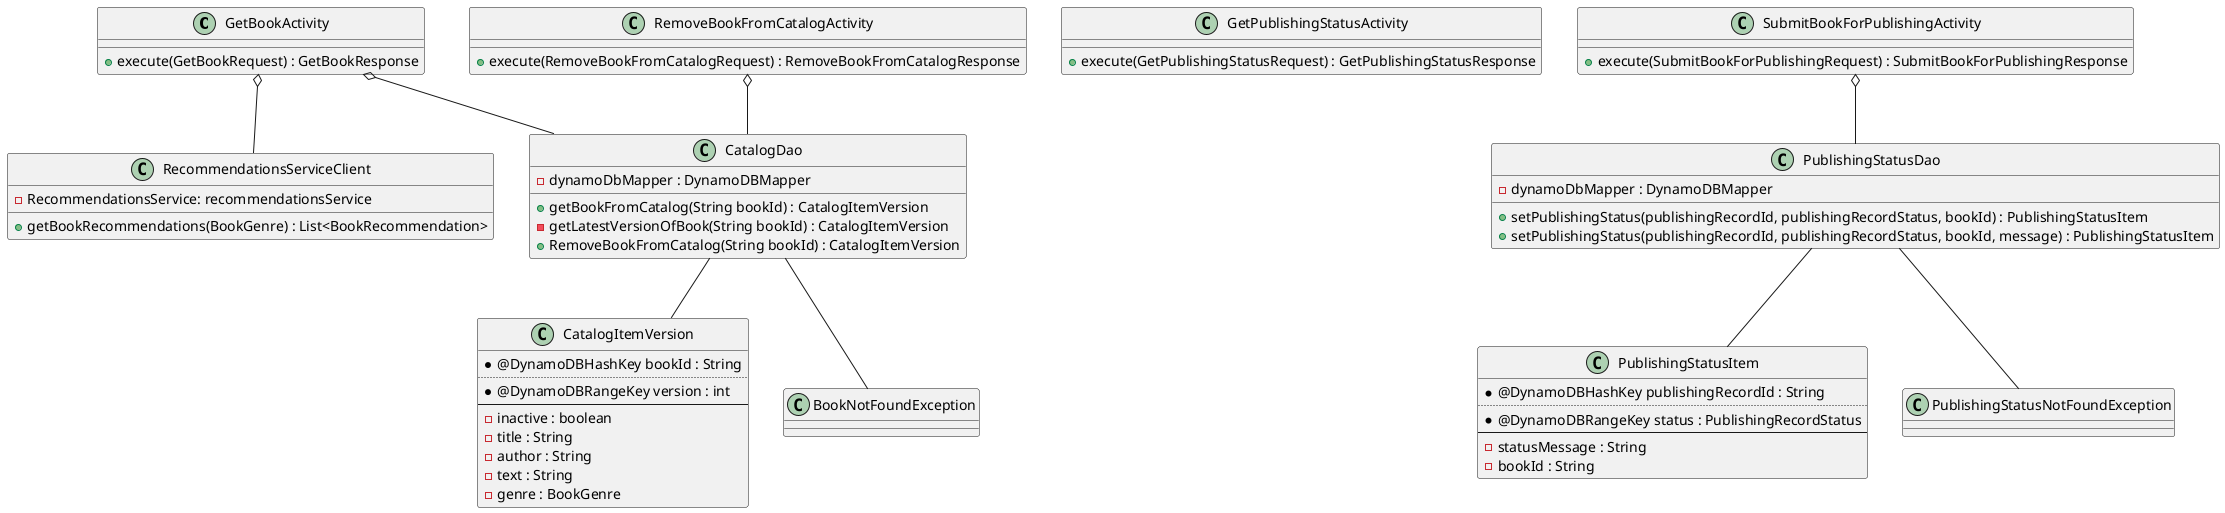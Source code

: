 PARTICIPANTS: use this file for creating the class diagram in mastery task 01

@startuml

class GetBookActivity {
 +execute(GetBookRequest) : GetBookResponse
}
class GetPublishingStatusActivity {
 +execute(GetPublishingStatusRequest) : GetPublishingStatusResponse
}
class RemoveBookFromCatalogActivity {
 +execute(RemoveBookFromCatalogRequest) : RemoveBookFromCatalogResponse
}
class SubmitBookForPublishingActivity {
 +execute(SubmitBookForPublishingRequest) : SubmitBookForPublishingResponse
}

class RecommendationsServiceClient {
 -RecommendationsService: recommendationsService
 +getBookRecommendations(BookGenre) : List<BookRecommendation>
}

class CatalogDao {
 -dynamoDbMapper : DynamoDBMapper
 +getBookFromCatalog(String bookId) : CatalogItemVersion
 -getLatestVersionOfBook(String bookId) : CatalogItemVersion
 +RemoveBookFromCatalog(String bookId) : CatalogItemVersion
}
class PublishingStatusDao {
 -dynamoDbMapper : DynamoDBMapper
 +setPublishingStatus(publishingRecordId, publishingRecordStatus, bookId) : PublishingStatusItem
 +setPublishingStatus(publishingRecordId, publishingRecordStatus, bookId, message) : PublishingStatusItem
}

class CatalogItemVersion {
 * @DynamoDBHashKey bookId : String
 ..
 * @DynamoDBRangeKey version : int
 --
 -inactive : boolean
 -title : String
 -author : String
 -text : String
 -genre : BookGenre
}
class PublishingStatusItem {
 * @DynamoDBHashKey publishingRecordId : String
 ..
 * @DynamoDBRangeKey status : PublishingRecordStatus
 --
 -statusMessage : String
 -bookId : String
}

class BookNotFoundException {
}
class PublishingStatusNotFoundException {
}




GetBookActivity o-- RecommendationsServiceClient
GetBookActivity o-- CatalogDao
SubmitBookForPublishingActivity o-- PublishingStatusDao
RemoveBookFromCatalogActivity o-- CatalogDao
CatalogDao -- CatalogItemVersion
PublishingStatusDao -- PublishingStatusItem

CatalogDao -- BookNotFoundException
PublishingStatusDao -- PublishingStatusNotFoundException











@enduml
